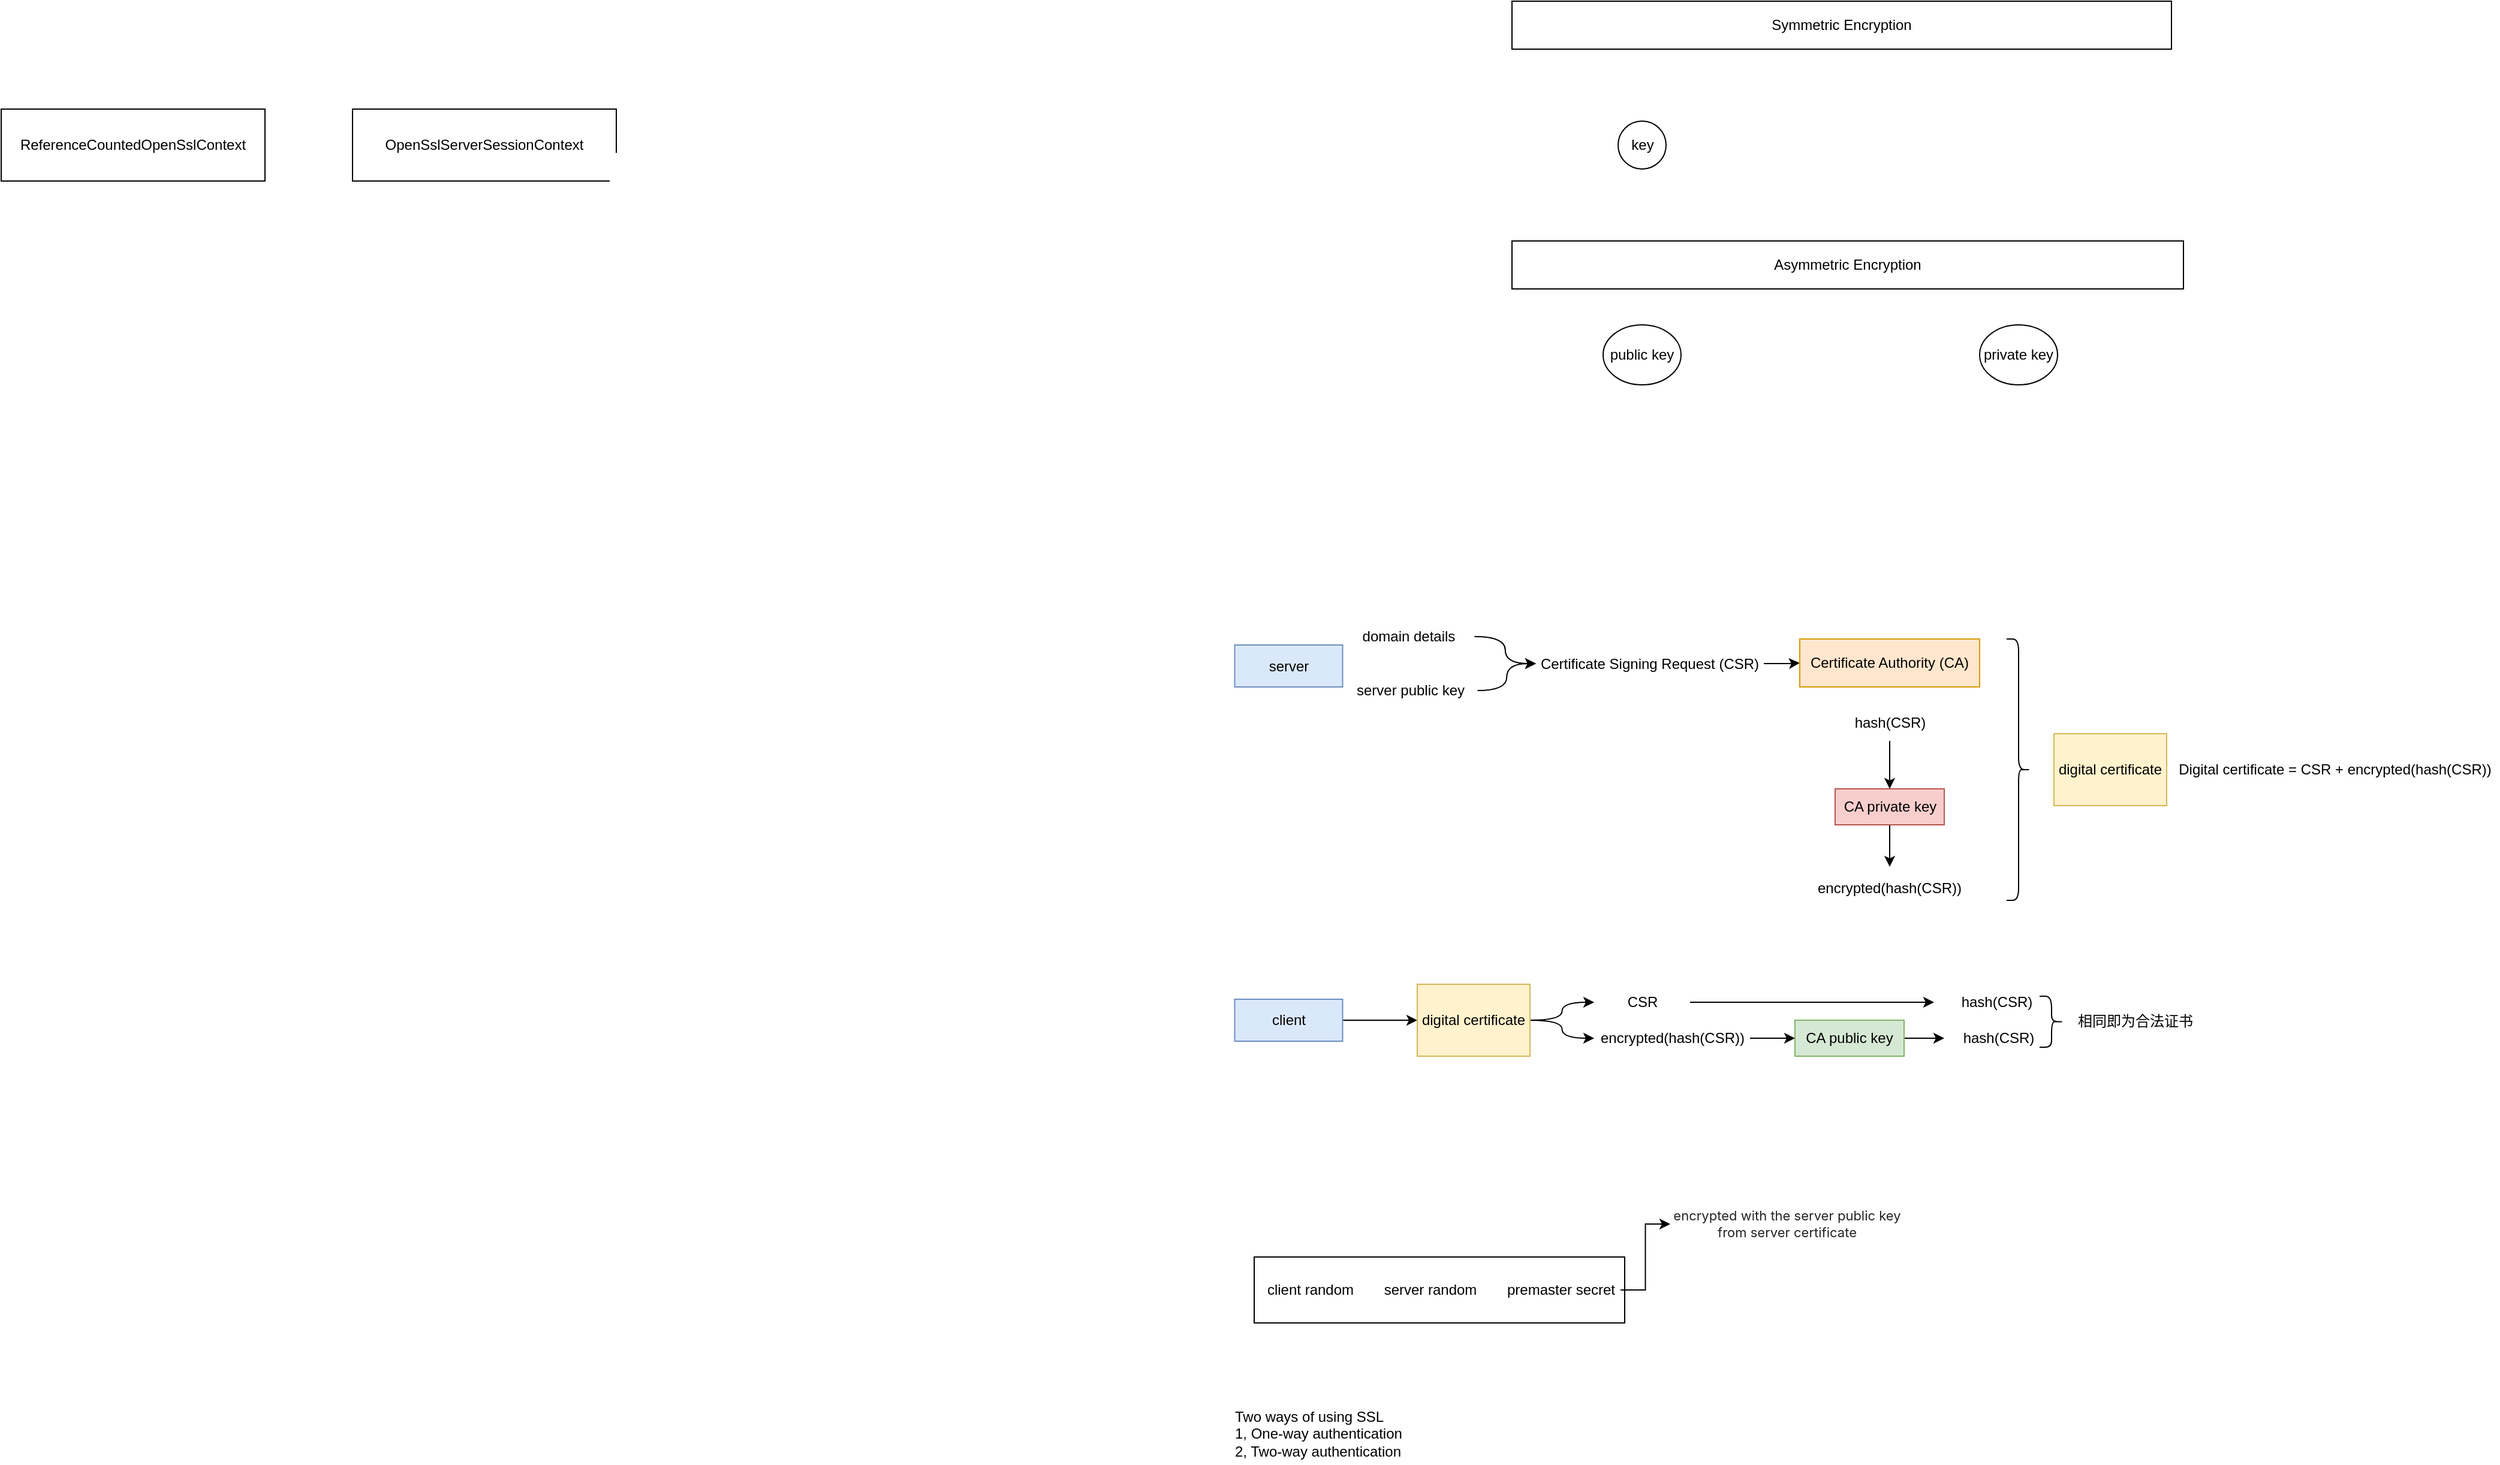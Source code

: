 <mxfile version="24.7.14">
  <diagram id="h_MF3vdllRQitfquvE4h" name="Page-1">
    <mxGraphModel dx="3088" dy="761" grid="1" gridSize="10" guides="1" tooltips="1" connect="1" arrows="1" fold="1" page="1" pageScale="1" pageWidth="827" pageHeight="1169" math="0" shadow="0">
      <root>
        <mxCell id="0" />
        <mxCell id="1" parent="0" />
        <mxCell id="PdbAGeIDLId4RMrBVTy8-7" value="" style="rounded=0;whiteSpace=wrap;html=1;fontSize=11;" parent="1" vertex="1">
          <mxGeometry x="-75" y="1127.5" width="309" height="55" as="geometry" />
        </mxCell>
        <mxCell id="S_oFghBILawp2eDshSNd-19" value="Symmetric Encryption" style="rounded=0;whiteSpace=wrap;html=1;" parent="1" vertex="1">
          <mxGeometry x="140" y="80" width="550" height="40" as="geometry" />
        </mxCell>
        <mxCell id="S_oFghBILawp2eDshSNd-20" value="Asymmetric Encryption" style="rounded=0;whiteSpace=wrap;html=1;" parent="1" vertex="1">
          <mxGeometry x="140" y="280" width="560" height="40" as="geometry" />
        </mxCell>
        <mxCell id="S_oFghBILawp2eDshSNd-21" value="key" style="ellipse;whiteSpace=wrap;html=1;aspect=fixed;" parent="1" vertex="1">
          <mxGeometry x="228.5" y="180" width="40" height="40" as="geometry" />
        </mxCell>
        <mxCell id="S_oFghBILawp2eDshSNd-22" value="public key" style="ellipse;whiteSpace=wrap;html=1;" parent="1" vertex="1">
          <mxGeometry x="216" y="350" width="65" height="50" as="geometry" />
        </mxCell>
        <mxCell id="S_oFghBILawp2eDshSNd-23" value="private key" style="ellipse;whiteSpace=wrap;html=1;" parent="1" vertex="1">
          <mxGeometry x="530" y="350" width="65" height="50" as="geometry" />
        </mxCell>
        <mxCell id="PdbAGeIDLId4RMrBVTy8-1" value="client random" style="text;html=1;strokeColor=none;fillColor=none;align=center;verticalAlign=middle;whiteSpace=wrap;rounded=0;" parent="1" vertex="1">
          <mxGeometry x="-78" y="1140" width="100" height="30" as="geometry" />
        </mxCell>
        <mxCell id="PdbAGeIDLId4RMrBVTy8-2" value="server random" style="text;html=1;strokeColor=none;fillColor=none;align=center;verticalAlign=middle;whiteSpace=wrap;rounded=0;" parent="1" vertex="1">
          <mxGeometry x="22" y="1140" width="100" height="30" as="geometry" />
        </mxCell>
        <mxCell id="PdbAGeIDLId4RMrBVTy8-6" style="edgeStyle=orthogonalEdgeStyle;rounded=0;orthogonalLoop=1;jettySize=auto;html=1;entryX=0;entryY=0.5;entryDx=0;entryDy=0;fontSize=11;" parent="1" source="PdbAGeIDLId4RMrBVTy8-3" target="PdbAGeIDLId4RMrBVTy8-4" edge="1">
          <mxGeometry relative="1" as="geometry" />
        </mxCell>
        <mxCell id="PdbAGeIDLId4RMrBVTy8-3" value="premaster secret" style="text;html=1;strokeColor=none;fillColor=none;align=center;verticalAlign=middle;whiteSpace=wrap;rounded=0;" parent="1" vertex="1">
          <mxGeometry x="130.5" y="1140" width="100" height="30" as="geometry" />
        </mxCell>
        <mxCell id="PdbAGeIDLId4RMrBVTy8-4" value="&lt;span style=&quot;color: rgb(34, 34, 34); font-family: -apple-system, &amp;quot;system-ui&amp;quot;, &amp;quot;Segoe UI&amp;quot;, Roboto, Oxygen, Ubuntu, Cantarell, &amp;quot;Fira Sans&amp;quot;, &amp;quot;Droid Sans&amp;quot;, &amp;quot;Helvetica Neue&amp;quot;, sans-serif; font-style: normal; font-variant-ligatures: normal; font-variant-caps: normal; letter-spacing: normal; orphans: 2; text-indent: 0px; text-transform: none; widows: 2; word-spacing: 0px; -webkit-text-stroke-width: 0px; text-decoration-thickness: initial; text-decoration-style: initial; text-decoration-color: initial; float: none; font-size: 11px; display: inline !important;&quot;&gt;&lt;font style=&quot;font-size: 11px;&quot;&gt;encrypted with the server public key from server certificate&lt;/font&gt;&lt;/span&gt;" style="text;html=1;strokeColor=none;fillColor=none;align=center;verticalAlign=middle;whiteSpace=wrap;rounded=0;fontSize=11;fontStyle=0" parent="1" vertex="1">
          <mxGeometry x="272" y="1080" width="195" height="40" as="geometry" />
        </mxCell>
        <mxCell id="PdbAGeIDLId4RMrBVTy8-9" value="Two ways of using SSL&lt;br&gt;1, One-way authentication&lt;br&gt;2, Two-way authentication" style="text;html=1;strokeColor=none;fillColor=none;align=left;verticalAlign=middle;whiteSpace=wrap;rounded=0;" parent="1" vertex="1">
          <mxGeometry x="-93" y="1250" width="185" height="50" as="geometry" />
        </mxCell>
        <mxCell id="Zw11vd7dgBP-SgBjFEoj-18" style="edgeStyle=orthogonalEdgeStyle;rounded=0;orthogonalLoop=1;jettySize=auto;html=1;entryX=0;entryY=0.5;entryDx=0;entryDy=0;" parent="1" source="Zw11vd7dgBP-SgBjFEoj-1" target="Zw11vd7dgBP-SgBjFEoj-4" edge="1">
          <mxGeometry relative="1" as="geometry" />
        </mxCell>
        <mxCell id="Zw11vd7dgBP-SgBjFEoj-1" value="Certificate Signing Request (CSR)" style="text;html=1;align=center;verticalAlign=middle;whiteSpace=wrap;rounded=0;" parent="1" vertex="1">
          <mxGeometry x="160" y="617.5" width="190" height="30" as="geometry" />
        </mxCell>
        <mxCell id="Zw11vd7dgBP-SgBjFEoj-2" value="server" style="rounded=0;whiteSpace=wrap;html=1;fillColor=#dae8fc;strokeColor=#6c8ebf;" parent="1" vertex="1">
          <mxGeometry x="-91.25" y="617" width="90" height="35" as="geometry" />
        </mxCell>
        <mxCell id="Zw11vd7dgBP-SgBjFEoj-16" style="edgeStyle=orthogonalEdgeStyle;rounded=0;orthogonalLoop=1;jettySize=auto;html=1;curved=1;" parent="1" source="Zw11vd7dgBP-SgBjFEoj-3" target="Zw11vd7dgBP-SgBjFEoj-1" edge="1">
          <mxGeometry relative="1" as="geometry" />
        </mxCell>
        <mxCell id="Zw11vd7dgBP-SgBjFEoj-3" value="server public key" style="text;html=1;align=center;verticalAlign=middle;whiteSpace=wrap;rounded=0;" parent="1" vertex="1">
          <mxGeometry x="-1.25" y="640" width="112.5" height="30" as="geometry" />
        </mxCell>
        <mxCell id="Zw11vd7dgBP-SgBjFEoj-4" value="Certificate Authority (CA)" style="rounded=0;whiteSpace=wrap;html=1;fillColor=#ffe6cc;strokeColor=#d79b00;" parent="1" vertex="1">
          <mxGeometry x="380" y="612" width="150" height="40" as="geometry" />
        </mxCell>
        <mxCell id="Zw11vd7dgBP-SgBjFEoj-29" value="" style="edgeStyle=orthogonalEdgeStyle;rounded=0;orthogonalLoop=1;jettySize=auto;html=1;" parent="1" source="Zw11vd7dgBP-SgBjFEoj-5" target="Zw11vd7dgBP-SgBjFEoj-28" edge="1">
          <mxGeometry relative="1" as="geometry" />
        </mxCell>
        <mxCell id="Zw11vd7dgBP-SgBjFEoj-5" value="CA public key" style="rounded=0;whiteSpace=wrap;html=1;fillColor=#d5e8d4;strokeColor=#82b366;" parent="1" vertex="1">
          <mxGeometry x="376" y="930" width="91" height="30" as="geometry" />
        </mxCell>
        <mxCell id="Zw11vd7dgBP-SgBjFEoj-12" value="" style="edgeStyle=orthogonalEdgeStyle;rounded=0;orthogonalLoop=1;jettySize=auto;html=1;" parent="1" source="Zw11vd7dgBP-SgBjFEoj-6" target="Zw11vd7dgBP-SgBjFEoj-10" edge="1">
          <mxGeometry relative="1" as="geometry" />
        </mxCell>
        <mxCell id="Zw11vd7dgBP-SgBjFEoj-6" value="CA private key" style="rounded=0;whiteSpace=wrap;html=1;fillColor=#f8cecc;strokeColor=#b85450;" parent="1" vertex="1">
          <mxGeometry x="409.5" y="737" width="91" height="30" as="geometry" />
        </mxCell>
        <mxCell id="Zw11vd7dgBP-SgBjFEoj-11" style="edgeStyle=orthogonalEdgeStyle;rounded=0;orthogonalLoop=1;jettySize=auto;html=1;entryX=0.5;entryY=0;entryDx=0;entryDy=0;" parent="1" source="Zw11vd7dgBP-SgBjFEoj-7" target="Zw11vd7dgBP-SgBjFEoj-6" edge="1">
          <mxGeometry relative="1" as="geometry" />
        </mxCell>
        <mxCell id="Zw11vd7dgBP-SgBjFEoj-7" value="hash(CSR)" style="text;html=1;align=center;verticalAlign=middle;whiteSpace=wrap;rounded=0;" parent="1" vertex="1">
          <mxGeometry x="402.5" y="667" width="105" height="30" as="geometry" />
        </mxCell>
        <mxCell id="Zw11vd7dgBP-SgBjFEoj-9" value="digital certificate" style="rounded=0;whiteSpace=wrap;html=1;fillColor=#fff2cc;strokeColor=#d6b656;" parent="1" vertex="1">
          <mxGeometry x="592" y="691" width="94" height="60" as="geometry" />
        </mxCell>
        <mxCell id="Zw11vd7dgBP-SgBjFEoj-10" value="encrypted(hash(CSR))" style="text;html=1;align=center;verticalAlign=middle;whiteSpace=wrap;rounded=0;" parent="1" vertex="1">
          <mxGeometry x="385" y="802" width="140" height="35" as="geometry" />
        </mxCell>
        <mxCell id="Zw11vd7dgBP-SgBjFEoj-13" value="Digital certificate = CSR + encrypted(hash(CSR))" style="text;html=1;align=center;verticalAlign=middle;whiteSpace=wrap;rounded=0;" parent="1" vertex="1">
          <mxGeometry x="690" y="706.5" width="273" height="29" as="geometry" />
        </mxCell>
        <mxCell id="Zw11vd7dgBP-SgBjFEoj-15" style="edgeStyle=orthogonalEdgeStyle;rounded=0;orthogonalLoop=1;jettySize=auto;html=1;entryX=0;entryY=0.5;entryDx=0;entryDy=0;curved=1;" parent="1" source="Zw11vd7dgBP-SgBjFEoj-14" target="Zw11vd7dgBP-SgBjFEoj-1" edge="1">
          <mxGeometry relative="1" as="geometry" />
        </mxCell>
        <mxCell id="Zw11vd7dgBP-SgBjFEoj-14" value="domain details" style="text;html=1;align=center;verticalAlign=middle;whiteSpace=wrap;rounded=0;" parent="1" vertex="1">
          <mxGeometry x="-1.25" y="595" width="110" height="30" as="geometry" />
        </mxCell>
        <mxCell id="Zw11vd7dgBP-SgBjFEoj-19" value="" style="shape=curlyBracket;whiteSpace=wrap;html=1;rounded=1;flipH=1;labelPosition=right;verticalLabelPosition=middle;align=left;verticalAlign=middle;" parent="1" vertex="1">
          <mxGeometry x="552.5" y="612" width="20" height="218" as="geometry" />
        </mxCell>
        <mxCell id="Zw11vd7dgBP-SgBjFEoj-22" style="edgeStyle=orthogonalEdgeStyle;rounded=0;orthogonalLoop=1;jettySize=auto;html=1;entryX=0;entryY=0.5;entryDx=0;entryDy=0;" parent="1" source="Zw11vd7dgBP-SgBjFEoj-20" target="Zw11vd7dgBP-SgBjFEoj-21" edge="1">
          <mxGeometry relative="1" as="geometry" />
        </mxCell>
        <mxCell id="Zw11vd7dgBP-SgBjFEoj-20" value="client" style="rounded=0;whiteSpace=wrap;html=1;fillColor=#dae8fc;strokeColor=#6c8ebf;" parent="1" vertex="1">
          <mxGeometry x="-91.25" y="912.5" width="90" height="35" as="geometry" />
        </mxCell>
        <mxCell id="Zw11vd7dgBP-SgBjFEoj-25" style="edgeStyle=orthogonalEdgeStyle;rounded=0;orthogonalLoop=1;jettySize=auto;html=1;curved=1;" parent="1" source="Zw11vd7dgBP-SgBjFEoj-21" target="Zw11vd7dgBP-SgBjFEoj-23" edge="1">
          <mxGeometry relative="1" as="geometry" />
        </mxCell>
        <mxCell id="Zw11vd7dgBP-SgBjFEoj-26" style="edgeStyle=orthogonalEdgeStyle;rounded=0;orthogonalLoop=1;jettySize=auto;html=1;entryX=0;entryY=0.5;entryDx=0;entryDy=0;curved=1;" parent="1" source="Zw11vd7dgBP-SgBjFEoj-21" target="Zw11vd7dgBP-SgBjFEoj-24" edge="1">
          <mxGeometry relative="1" as="geometry" />
        </mxCell>
        <mxCell id="Zw11vd7dgBP-SgBjFEoj-21" value="digital certificate" style="rounded=0;whiteSpace=wrap;html=1;fillColor=#fff2cc;strokeColor=#d6b656;" parent="1" vertex="1">
          <mxGeometry x="61" y="900" width="94" height="60" as="geometry" />
        </mxCell>
        <mxCell id="Zw11vd7dgBP-SgBjFEoj-31" style="edgeStyle=orthogonalEdgeStyle;rounded=0;orthogonalLoop=1;jettySize=auto;html=1;entryX=0;entryY=0.5;entryDx=0;entryDy=0;" parent="1" source="Zw11vd7dgBP-SgBjFEoj-23" target="Zw11vd7dgBP-SgBjFEoj-30" edge="1">
          <mxGeometry relative="1" as="geometry" />
        </mxCell>
        <mxCell id="Zw11vd7dgBP-SgBjFEoj-23" value="CSR" style="text;html=1;align=center;verticalAlign=middle;whiteSpace=wrap;rounded=0;" parent="1" vertex="1">
          <mxGeometry x="208.5" y="900" width="80" height="30" as="geometry" />
        </mxCell>
        <mxCell id="Zw11vd7dgBP-SgBjFEoj-27" style="edgeStyle=orthogonalEdgeStyle;rounded=0;orthogonalLoop=1;jettySize=auto;html=1;" parent="1" source="Zw11vd7dgBP-SgBjFEoj-24" target="Zw11vd7dgBP-SgBjFEoj-5" edge="1">
          <mxGeometry relative="1" as="geometry" />
        </mxCell>
        <mxCell id="Zw11vd7dgBP-SgBjFEoj-24" value="encrypted(hash(CSR))" style="text;html=1;align=center;verticalAlign=middle;whiteSpace=wrap;rounded=0;" parent="1" vertex="1">
          <mxGeometry x="208.5" y="930" width="130" height="30" as="geometry" />
        </mxCell>
        <mxCell id="Zw11vd7dgBP-SgBjFEoj-28" value="hash(CSR)" style="text;html=1;align=center;verticalAlign=middle;whiteSpace=wrap;rounded=0;" parent="1" vertex="1">
          <mxGeometry x="500.5" y="930" width="89.5" height="30" as="geometry" />
        </mxCell>
        <mxCell id="Zw11vd7dgBP-SgBjFEoj-30" value="hash(CSR)" style="text;html=1;align=center;verticalAlign=middle;whiteSpace=wrap;rounded=0;" parent="1" vertex="1">
          <mxGeometry x="492" y="900" width="105" height="30" as="geometry" />
        </mxCell>
        <mxCell id="Zw11vd7dgBP-SgBjFEoj-32" value="" style="shape=curlyBracket;whiteSpace=wrap;html=1;rounded=1;flipH=1;labelPosition=right;verticalLabelPosition=middle;align=left;verticalAlign=middle;" parent="1" vertex="1">
          <mxGeometry x="580" y="910" width="20" height="42.5" as="geometry" />
        </mxCell>
        <mxCell id="Zw11vd7dgBP-SgBjFEoj-33" value="相同即为合法证书" style="text;html=1;align=center;verticalAlign=middle;whiteSpace=wrap;rounded=0;" parent="1" vertex="1">
          <mxGeometry x="610" y="916.75" width="100" height="29" as="geometry" />
        </mxCell>
        <mxCell id="pz5oQkWeu0Pi2tsIdJy6-1" value="ReferenceCountedOpenSslContext" style="rounded=0;whiteSpace=wrap;html=1;" vertex="1" parent="1">
          <mxGeometry x="-1120" y="170" width="220" height="60" as="geometry" />
        </mxCell>
        <mxCell id="pz5oQkWeu0Pi2tsIdJy6-2" value="OpenSslServerSessionContext" style="rounded=0;whiteSpace=wrap;html=1;" vertex="1" parent="1">
          <mxGeometry x="-827" y="170" width="220" height="60" as="geometry" />
        </mxCell>
      </root>
    </mxGraphModel>
  </diagram>
</mxfile>
